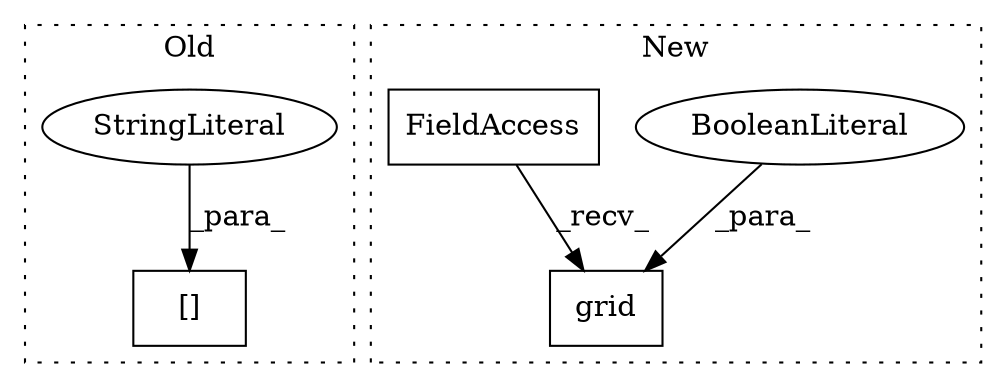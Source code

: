 digraph G {
subgraph cluster0 {
1 [label="[]" a="2" s="220,253" l="20,1" shape="box"];
4 [label="StringLiteral" a="45" s="240" l="13" shape="ellipse"];
label = "Old";
style="dotted";
}
subgraph cluster1 {
2 [label="grid" a="32" s="686,695" l="5,1" shape="box"];
3 [label="BooleanLiteral" a="9" s="691" l="4" shape="ellipse"];
5 [label="FieldAccess" a="22" s="668" l="17" shape="box"];
label = "New";
style="dotted";
}
3 -> 2 [label="_para_"];
4 -> 1 [label="_para_"];
5 -> 2 [label="_recv_"];
}